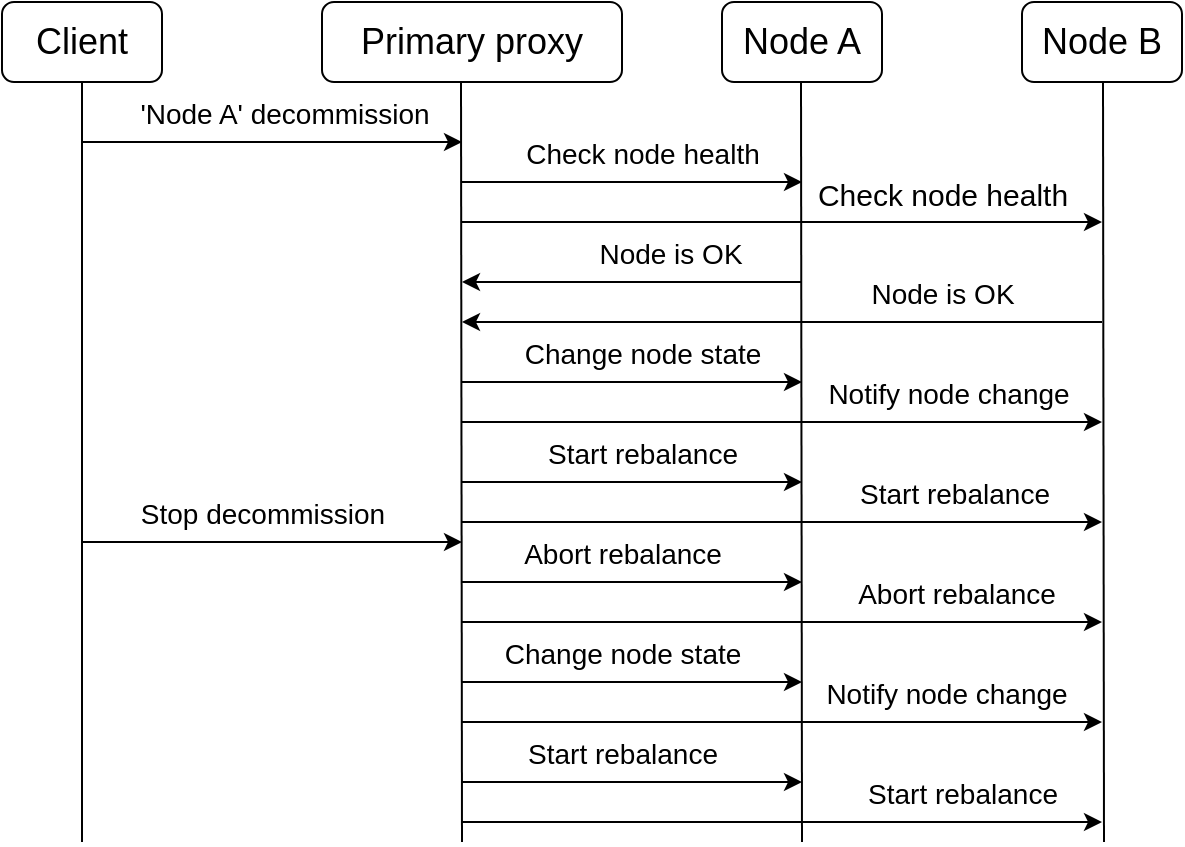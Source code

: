 <mxfile version="13.8.0" type="device"><diagram id="dvudcBv0yj3BIaVNyMSM" name="Page-1"><mxGraphModel dx="969" dy="788" grid="1" gridSize="10" guides="1" tooltips="1" connect="1" arrows="1" fold="1" page="1" pageScale="1" pageWidth="850" pageHeight="1100" math="0" shadow="0"><root><mxCell id="0"/><mxCell id="1" parent="0"/><mxCell id="7HwmO9-6M1-_kDF6U07p-1" value="&lt;font style=&quot;font-size: 18px&quot;&gt;Client&lt;/font&gt;" style="rounded=1;whiteSpace=wrap;html=1;" parent="1" vertex="1"><mxGeometry x="60" y="40" width="80" height="40" as="geometry"/></mxCell><mxCell id="7HwmO9-6M1-_kDF6U07p-2" value="&lt;div style=&quot;font-size: 18px&quot;&gt;&lt;font style=&quot;font-size: 18px&quot;&gt;Primary&lt;/font&gt;&lt;font style=&quot;font-size: 18px&quot;&gt; proxy&lt;br&gt;&lt;/font&gt;&lt;/div&gt;" style="rounded=1;whiteSpace=wrap;html=1;" parent="1" vertex="1"><mxGeometry x="220" y="40" width="150" height="40" as="geometry"/></mxCell><mxCell id="7HwmO9-6M1-_kDF6U07p-5" value="&lt;font style=&quot;font-size: 18px&quot;&gt;Node&lt;/font&gt;&lt;font style=&quot;font-size: 18px&quot;&gt; A&lt;/font&gt;" style="rounded=1;whiteSpace=wrap;html=1;" parent="1" vertex="1"><mxGeometry x="420" y="40" width="80" height="40" as="geometry"/></mxCell><mxCell id="7HwmO9-6M1-_kDF6U07p-6" value="" style="endArrow=none;html=1;" parent="1" edge="1"><mxGeometry width="50" height="50" relative="1" as="geometry"><mxPoint x="100" y="460" as="sourcePoint"/><mxPoint x="100" y="80" as="targetPoint"/></mxGeometry></mxCell><mxCell id="7HwmO9-6M1-_kDF6U07p-7" value="" style="endArrow=none;html=1;" parent="1" edge="1"><mxGeometry width="50" height="50" relative="1" as="geometry"><mxPoint x="290" y="460" as="sourcePoint"/><mxPoint x="289.5" y="80" as="targetPoint"/></mxGeometry></mxCell><mxCell id="7HwmO9-6M1-_kDF6U07p-8" value="" style="endArrow=none;html=1;" parent="1" edge="1"><mxGeometry width="50" height="50" relative="1" as="geometry"><mxPoint x="460" y="460" as="sourcePoint"/><mxPoint x="459.5" y="80" as="targetPoint"/></mxGeometry></mxCell><mxCell id="7HwmO9-6M1-_kDF6U07p-9" value="" style="endArrow=classic;html=1;" parent="1" edge="1"><mxGeometry width="50" height="50" relative="1" as="geometry"><mxPoint x="100" y="110" as="sourcePoint"/><mxPoint x="290" y="110" as="targetPoint"/></mxGeometry></mxCell><mxCell id="7HwmO9-6M1-_kDF6U07p-10" value="&lt;font style=&quot;font-size: 14px;&quot;&gt;'Node A' decommission&lt;/font&gt;" style="edgeLabel;html=1;align=center;verticalAlign=middle;resizable=0;points=[];fontSize=14;" parent="7HwmO9-6M1-_kDF6U07p-9" vertex="1" connectable="0"><mxGeometry x="-0.393" y="1" relative="1" as="geometry"><mxPoint x="43" y="-13" as="offset"/></mxGeometry></mxCell><mxCell id="7HwmO9-6M1-_kDF6U07p-11" value="" style="endArrow=classic;html=1;fontSize=14;" parent="1" edge="1"><mxGeometry width="50" height="50" relative="1" as="geometry"><mxPoint x="290" y="130" as="sourcePoint"/><mxPoint x="460" y="130" as="targetPoint"/></mxGeometry></mxCell><mxCell id="7HwmO9-6M1-_kDF6U07p-12" value="&lt;font style=&quot;font-size: 14px;&quot;&gt;Check node health&lt;br style=&quot;font-size: 14px;&quot;&gt;&lt;/font&gt;" style="edgeLabel;html=1;align=center;verticalAlign=middle;resizable=0;points=[];fontSize=14;" parent="7HwmO9-6M1-_kDF6U07p-11" vertex="1" connectable="0"><mxGeometry x="-0.308" y="-2" relative="1" as="geometry"><mxPoint x="31" y="-16" as="offset"/></mxGeometry></mxCell><mxCell id="7HwmO9-6M1-_kDF6U07p-13" value="" style="endArrow=classic;html=1;" parent="1" edge="1"><mxGeometry width="50" height="50" relative="1" as="geometry"><mxPoint x="460" y="180" as="sourcePoint"/><mxPoint x="290" y="180" as="targetPoint"/></mxGeometry></mxCell><mxCell id="7HwmO9-6M1-_kDF6U07p-14" value="&lt;font style=&quot;font-size: 14px;&quot;&gt;Node is OK&lt;/font&gt;" style="edgeLabel;html=1;align=center;verticalAlign=middle;resizable=0;points=[];fontSize=14;" parent="7HwmO9-6M1-_kDF6U07p-13" vertex="1" connectable="0"><mxGeometry x="0.431" relative="1" as="geometry"><mxPoint x="55" y="-14" as="offset"/></mxGeometry></mxCell><mxCell id="7HwmO9-6M1-_kDF6U07p-15" value="&lt;font style=&quot;font-size: 18px&quot;&gt;Node&lt;/font&gt;&lt;font style=&quot;font-size: 18px&quot;&gt; B&lt;/font&gt;" style="rounded=1;whiteSpace=wrap;html=1;" parent="1" vertex="1"><mxGeometry x="570" y="40" width="80" height="40" as="geometry"/></mxCell><mxCell id="7HwmO9-6M1-_kDF6U07p-17" value="" style="endArrow=none;html=1;" parent="1" edge="1"><mxGeometry width="50" height="50" relative="1" as="geometry"><mxPoint x="611" y="460" as="sourcePoint"/><mxPoint x="610.5" y="80" as="targetPoint"/></mxGeometry></mxCell><mxCell id="7HwmO9-6M1-_kDF6U07p-18" value="" style="endArrow=classic;html=1;" parent="1" edge="1"><mxGeometry width="50" height="50" relative="1" as="geometry"><mxPoint x="290" y="280" as="sourcePoint"/><mxPoint x="460" y="280" as="targetPoint"/></mxGeometry></mxCell><mxCell id="7HwmO9-6M1-_kDF6U07p-19" value="&lt;font style=&quot;font-size: 14px;&quot;&gt;Start rebalance&lt;/font&gt;" style="edgeLabel;html=1;align=center;verticalAlign=middle;resizable=0;points=[];fontSize=14;" parent="7HwmO9-6M1-_kDF6U07p-18" vertex="1" connectable="0"><mxGeometry x="-0.333" y="-2" relative="1" as="geometry"><mxPoint x="33" y="-16" as="offset"/></mxGeometry></mxCell><mxCell id="7HwmO9-6M1-_kDF6U07p-20" value="" style="endArrow=classic;html=1;" parent="1" edge="1"><mxGeometry width="50" height="50" relative="1" as="geometry"><mxPoint x="290" y="300" as="sourcePoint"/><mxPoint x="610" y="300" as="targetPoint"/></mxGeometry></mxCell><mxCell id="7HwmO9-6M1-_kDF6U07p-21" value="&lt;font style=&quot;font-size: 14px;&quot;&gt;Start rebalance&lt;/font&gt;" style="edgeLabel;html=1;align=center;verticalAlign=middle;resizable=0;points=[];fontSize=14;" parent="7HwmO9-6M1-_kDF6U07p-20" vertex="1" connectable="0"><mxGeometry x="-0.333" y="-2" relative="1" as="geometry"><mxPoint x="139" y="-16" as="offset"/></mxGeometry></mxCell><mxCell id="7HwmO9-6M1-_kDF6U07p-22" value="" style="endArrow=classic;html=1;" parent="1" edge="1"><mxGeometry width="50" height="50" relative="1" as="geometry"><mxPoint x="290" y="150" as="sourcePoint"/><mxPoint x="610" y="150" as="targetPoint"/></mxGeometry></mxCell><mxCell id="7HwmO9-6M1-_kDF6U07p-23" value="&lt;font style=&quot;font-size: 15px;&quot;&gt;Check node health&lt;br style=&quot;font-size: 15px;&quot;&gt;&lt;/font&gt;" style="edgeLabel;html=1;align=center;verticalAlign=middle;resizable=0;points=[];fontSize=15;" parent="7HwmO9-6M1-_kDF6U07p-22" vertex="1" connectable="0"><mxGeometry x="-0.308" y="-2" relative="1" as="geometry"><mxPoint x="129" y="-16" as="offset"/></mxGeometry></mxCell><mxCell id="7HwmO9-6M1-_kDF6U07p-24" value="" style="endArrow=classic;html=1;" parent="1" edge="1"><mxGeometry width="50" height="50" relative="1" as="geometry"><mxPoint x="610" y="200" as="sourcePoint"/><mxPoint x="290" y="200" as="targetPoint"/></mxGeometry></mxCell><mxCell id="7HwmO9-6M1-_kDF6U07p-25" value="&lt;font style=&quot;font-size: 14px;&quot;&gt;Node is OK&lt;/font&gt;" style="edgeLabel;html=1;align=center;verticalAlign=middle;resizable=0;points=[];fontSize=14;" parent="7HwmO9-6M1-_kDF6U07p-24" vertex="1" connectable="0"><mxGeometry x="0.431" relative="1" as="geometry"><mxPoint x="149" y="-14" as="offset"/></mxGeometry></mxCell><mxCell id="7HwmO9-6M1-_kDF6U07p-28" value="" style="endArrow=classic;html=1;" parent="1" edge="1"><mxGeometry width="50" height="50" relative="1" as="geometry"><mxPoint x="290" y="230" as="sourcePoint"/><mxPoint x="460" y="230" as="targetPoint"/></mxGeometry></mxCell><mxCell id="7HwmO9-6M1-_kDF6U07p-29" value="&lt;font style=&quot;font-size: 14px;&quot;&gt;Change node state&lt;/font&gt;&lt;font style=&quot;font-size: 14px;&quot;&gt;&lt;br style=&quot;font-size: 14px;&quot;&gt;&lt;/font&gt;" style="edgeLabel;html=1;align=center;verticalAlign=middle;resizable=0;points=[];fontSize=14;" parent="7HwmO9-6M1-_kDF6U07p-28" vertex="1" connectable="0"><mxGeometry x="-0.308" y="-2" relative="1" as="geometry"><mxPoint x="31" y="-16" as="offset"/></mxGeometry></mxCell><mxCell id="7HwmO9-6M1-_kDF6U07p-32" value="" style="endArrow=classic;html=1;" parent="1" edge="1"><mxGeometry width="50" height="50" relative="1" as="geometry"><mxPoint x="290" y="250" as="sourcePoint"/><mxPoint x="610" y="250" as="targetPoint"/></mxGeometry></mxCell><mxCell id="7HwmO9-6M1-_kDF6U07p-33" value="&lt;div style=&quot;font-size: 14px&quot;&gt;&lt;font style=&quot;font-size: 14px&quot;&gt;Notify node change&lt;/font&gt;&lt;/div&gt;" style="edgeLabel;html=1;align=center;verticalAlign=middle;resizable=0;points=[];fontSize=14;" parent="7HwmO9-6M1-_kDF6U07p-32" vertex="1" connectable="0"><mxGeometry x="-0.308" y="-2" relative="1" as="geometry"><mxPoint x="132" y="-16" as="offset"/></mxGeometry></mxCell><mxCell id="fuE4DzAtLfrSRdsYGl85-1" value="" style="endArrow=classic;html=1;" parent="1" edge="1"><mxGeometry width="50" height="50" relative="1" as="geometry"><mxPoint x="100" y="310" as="sourcePoint"/><mxPoint x="290" y="310" as="targetPoint"/></mxGeometry></mxCell><mxCell id="fuE4DzAtLfrSRdsYGl85-2" value="&lt;font style=&quot;font-size: 14px;&quot;&gt;Stop&lt;/font&gt;&lt;font style=&quot;font-size: 14px;&quot;&gt;&lt;font style=&quot;font-size: 14px;&quot;&gt; &lt;/font&gt;decommission&lt;/font&gt;" style="edgeLabel;html=1;align=center;verticalAlign=middle;resizable=0;points=[];fontSize=14;" parent="fuE4DzAtLfrSRdsYGl85-1" vertex="1" connectable="0"><mxGeometry x="-0.393" y="1" relative="1" as="geometry"><mxPoint x="32" y="-13" as="offset"/></mxGeometry></mxCell><mxCell id="fuE4DzAtLfrSRdsYGl85-3" value="" style="endArrow=classic;html=1;" parent="1" edge="1"><mxGeometry width="50" height="50" relative="1" as="geometry"><mxPoint x="290" y="330" as="sourcePoint"/><mxPoint x="460" y="330" as="targetPoint"/></mxGeometry></mxCell><mxCell id="fuE4DzAtLfrSRdsYGl85-4" value="&lt;font style=&quot;font-size: 14px;&quot;&gt;Abort&lt;/font&gt;&lt;font style=&quot;font-size: 14px;&quot;&gt; rebalance&lt;/font&gt;" style="edgeLabel;html=1;align=center;verticalAlign=middle;resizable=0;points=[];fontSize=14;" parent="fuE4DzAtLfrSRdsYGl85-3" vertex="1" connectable="0"><mxGeometry x="-0.333" y="-2" relative="1" as="geometry"><mxPoint x="23" y="-16" as="offset"/></mxGeometry></mxCell><mxCell id="fuE4DzAtLfrSRdsYGl85-5" value="" style="endArrow=classic;html=1;" parent="1" edge="1"><mxGeometry width="50" height="50" relative="1" as="geometry"><mxPoint x="290" y="350" as="sourcePoint"/><mxPoint x="610" y="350" as="targetPoint"/></mxGeometry></mxCell><mxCell id="fuE4DzAtLfrSRdsYGl85-6" value="&lt;font style=&quot;font-size: 14px;&quot;&gt;Abort&lt;/font&gt;&lt;font style=&quot;font-size: 14px;&quot;&gt; rebalance&lt;/font&gt;" style="edgeLabel;html=1;align=center;verticalAlign=middle;resizable=0;points=[];fontSize=14;" parent="fuE4DzAtLfrSRdsYGl85-5" vertex="1" connectable="0"><mxGeometry x="-0.333" y="-2" relative="1" as="geometry"><mxPoint x="140" y="-16" as="offset"/></mxGeometry></mxCell><mxCell id="fuE4DzAtLfrSRdsYGl85-7" value="" style="endArrow=classic;html=1;" parent="1" edge="1"><mxGeometry width="50" height="50" relative="1" as="geometry"><mxPoint x="290" y="380" as="sourcePoint"/><mxPoint x="460" y="380" as="targetPoint"/></mxGeometry></mxCell><mxCell id="fuE4DzAtLfrSRdsYGl85-8" value="&lt;font style=&quot;font-size: 14px;&quot;&gt;Change node state&lt;/font&gt;&lt;font style=&quot;font-size: 14px;&quot;&gt;&lt;br style=&quot;font-size: 14px;&quot;&gt;&lt;/font&gt;" style="edgeLabel;html=1;align=center;verticalAlign=middle;resizable=0;points=[];fontSize=14;" parent="fuE4DzAtLfrSRdsYGl85-7" vertex="1" connectable="0"><mxGeometry x="-0.308" y="-2" relative="1" as="geometry"><mxPoint x="21" y="-16" as="offset"/></mxGeometry></mxCell><mxCell id="fuE4DzAtLfrSRdsYGl85-9" value="" style="endArrow=classic;html=1;" parent="1" edge="1"><mxGeometry width="50" height="50" relative="1" as="geometry"><mxPoint x="290" y="400" as="sourcePoint"/><mxPoint x="610" y="400" as="targetPoint"/></mxGeometry></mxCell><mxCell id="fuE4DzAtLfrSRdsYGl85-10" value="&lt;font style=&quot;font-size: 14px&quot;&gt;Notify node change&lt;/font&gt;" style="edgeLabel;html=1;align=center;verticalAlign=middle;resizable=0;points=[];fontSize=14;" parent="fuE4DzAtLfrSRdsYGl85-9" vertex="1" connectable="0"><mxGeometry x="-0.308" y="-2" relative="1" as="geometry"><mxPoint x="131" y="-16" as="offset"/></mxGeometry></mxCell><mxCell id="fuE4DzAtLfrSRdsYGl85-11" value="" style="endArrow=classic;html=1;" parent="1" edge="1"><mxGeometry width="50" height="50" relative="1" as="geometry"><mxPoint x="290" y="430" as="sourcePoint"/><mxPoint x="460" y="430" as="targetPoint"/></mxGeometry></mxCell><mxCell id="fuE4DzAtLfrSRdsYGl85-12" value="&lt;font style=&quot;font-size: 14px;&quot;&gt;Start rebalance&lt;/font&gt;" style="edgeLabel;html=1;align=center;verticalAlign=middle;resizable=0;points=[];fontSize=14;" parent="fuE4DzAtLfrSRdsYGl85-11" vertex="1" connectable="0"><mxGeometry x="-0.333" y="-2" relative="1" as="geometry"><mxPoint x="23" y="-16" as="offset"/></mxGeometry></mxCell><mxCell id="fuE4DzAtLfrSRdsYGl85-13" value="" style="endArrow=classic;html=1;" parent="1" edge="1"><mxGeometry width="50" height="50" relative="1" as="geometry"><mxPoint x="290" y="450" as="sourcePoint"/><mxPoint x="610" y="450" as="targetPoint"/></mxGeometry></mxCell><mxCell id="fuE4DzAtLfrSRdsYGl85-14" value="&lt;font style=&quot;font-size: 14px;&quot;&gt;Start rebalance&lt;/font&gt;" style="edgeLabel;html=1;align=center;verticalAlign=middle;resizable=0;points=[];fontSize=14;" parent="fuE4DzAtLfrSRdsYGl85-13" vertex="1" connectable="0"><mxGeometry x="-0.333" y="-2" relative="1" as="geometry"><mxPoint x="143" y="-16" as="offset"/></mxGeometry></mxCell></root></mxGraphModel></diagram></mxfile>